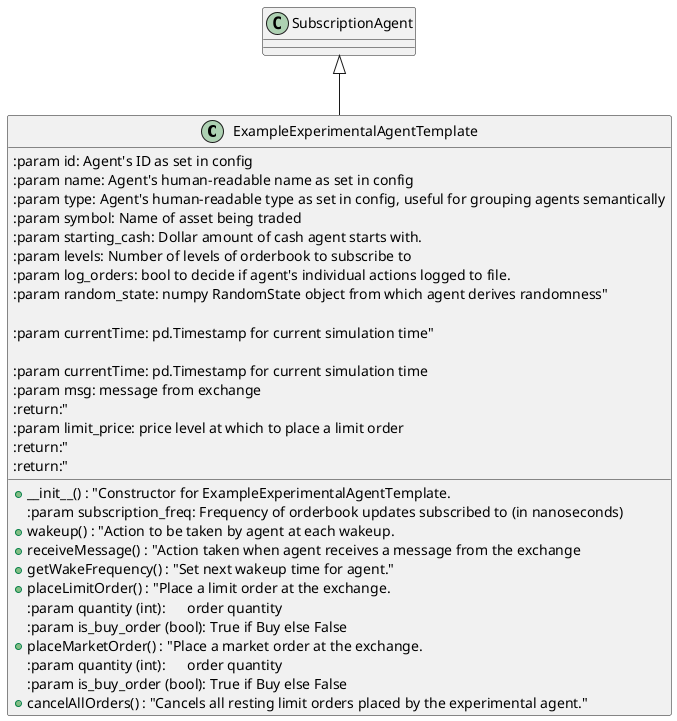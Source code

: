 @startuml
class ExampleExperimentalAgentTemplate {
  + __init__() : "Constructor for ExampleExperimentalAgentTemplate.

:param id: Agent's ID as set in config
:param name: Agent's human-readable name as set in config
:param type: Agent's human-readable type as set in config, useful for grouping agents semantically
:param symbol: Name of asset being traded
:param starting_cash: Dollar amount of cash agent starts with.
:param levels: Number of levels of orderbook to subscribe to
:param subscription_freq: Frequency of orderbook updates subscribed to (in nanoseconds)
:param log_orders: bool to decide if agent's individual actions logged to file.
:param random_state: numpy RandomState object from which agent derives randomness"
  + wakeup() : "Action to be taken by agent at each wakeup.

:param currentTime: pd.Timestamp for current simulation time"
  + receiveMessage() : "Action taken when agent receives a message from the exchange

:param currentTime: pd.Timestamp for current simulation time
:param msg: message from exchange
:return:"
  + getWakeFrequency() : "Set next wakeup time for agent."
  + placeLimitOrder() : "Place a limit order at the exchange.
:param quantity (int):      order quantity
:param is_buy_order (bool): True if Buy else False
:param limit_price: price level at which to place a limit order
:return:"
  + placeMarketOrder() : "Place a market order at the exchange.
:param quantity (int):      order quantity
:param is_buy_order (bool): True if Buy else False
:return:"
  + cancelAllOrders() : "Cancels all resting limit orders placed by the experimental agent."
}
SubscriptionAgent <|-- ExampleExperimentalAgentTemplate
@enduml